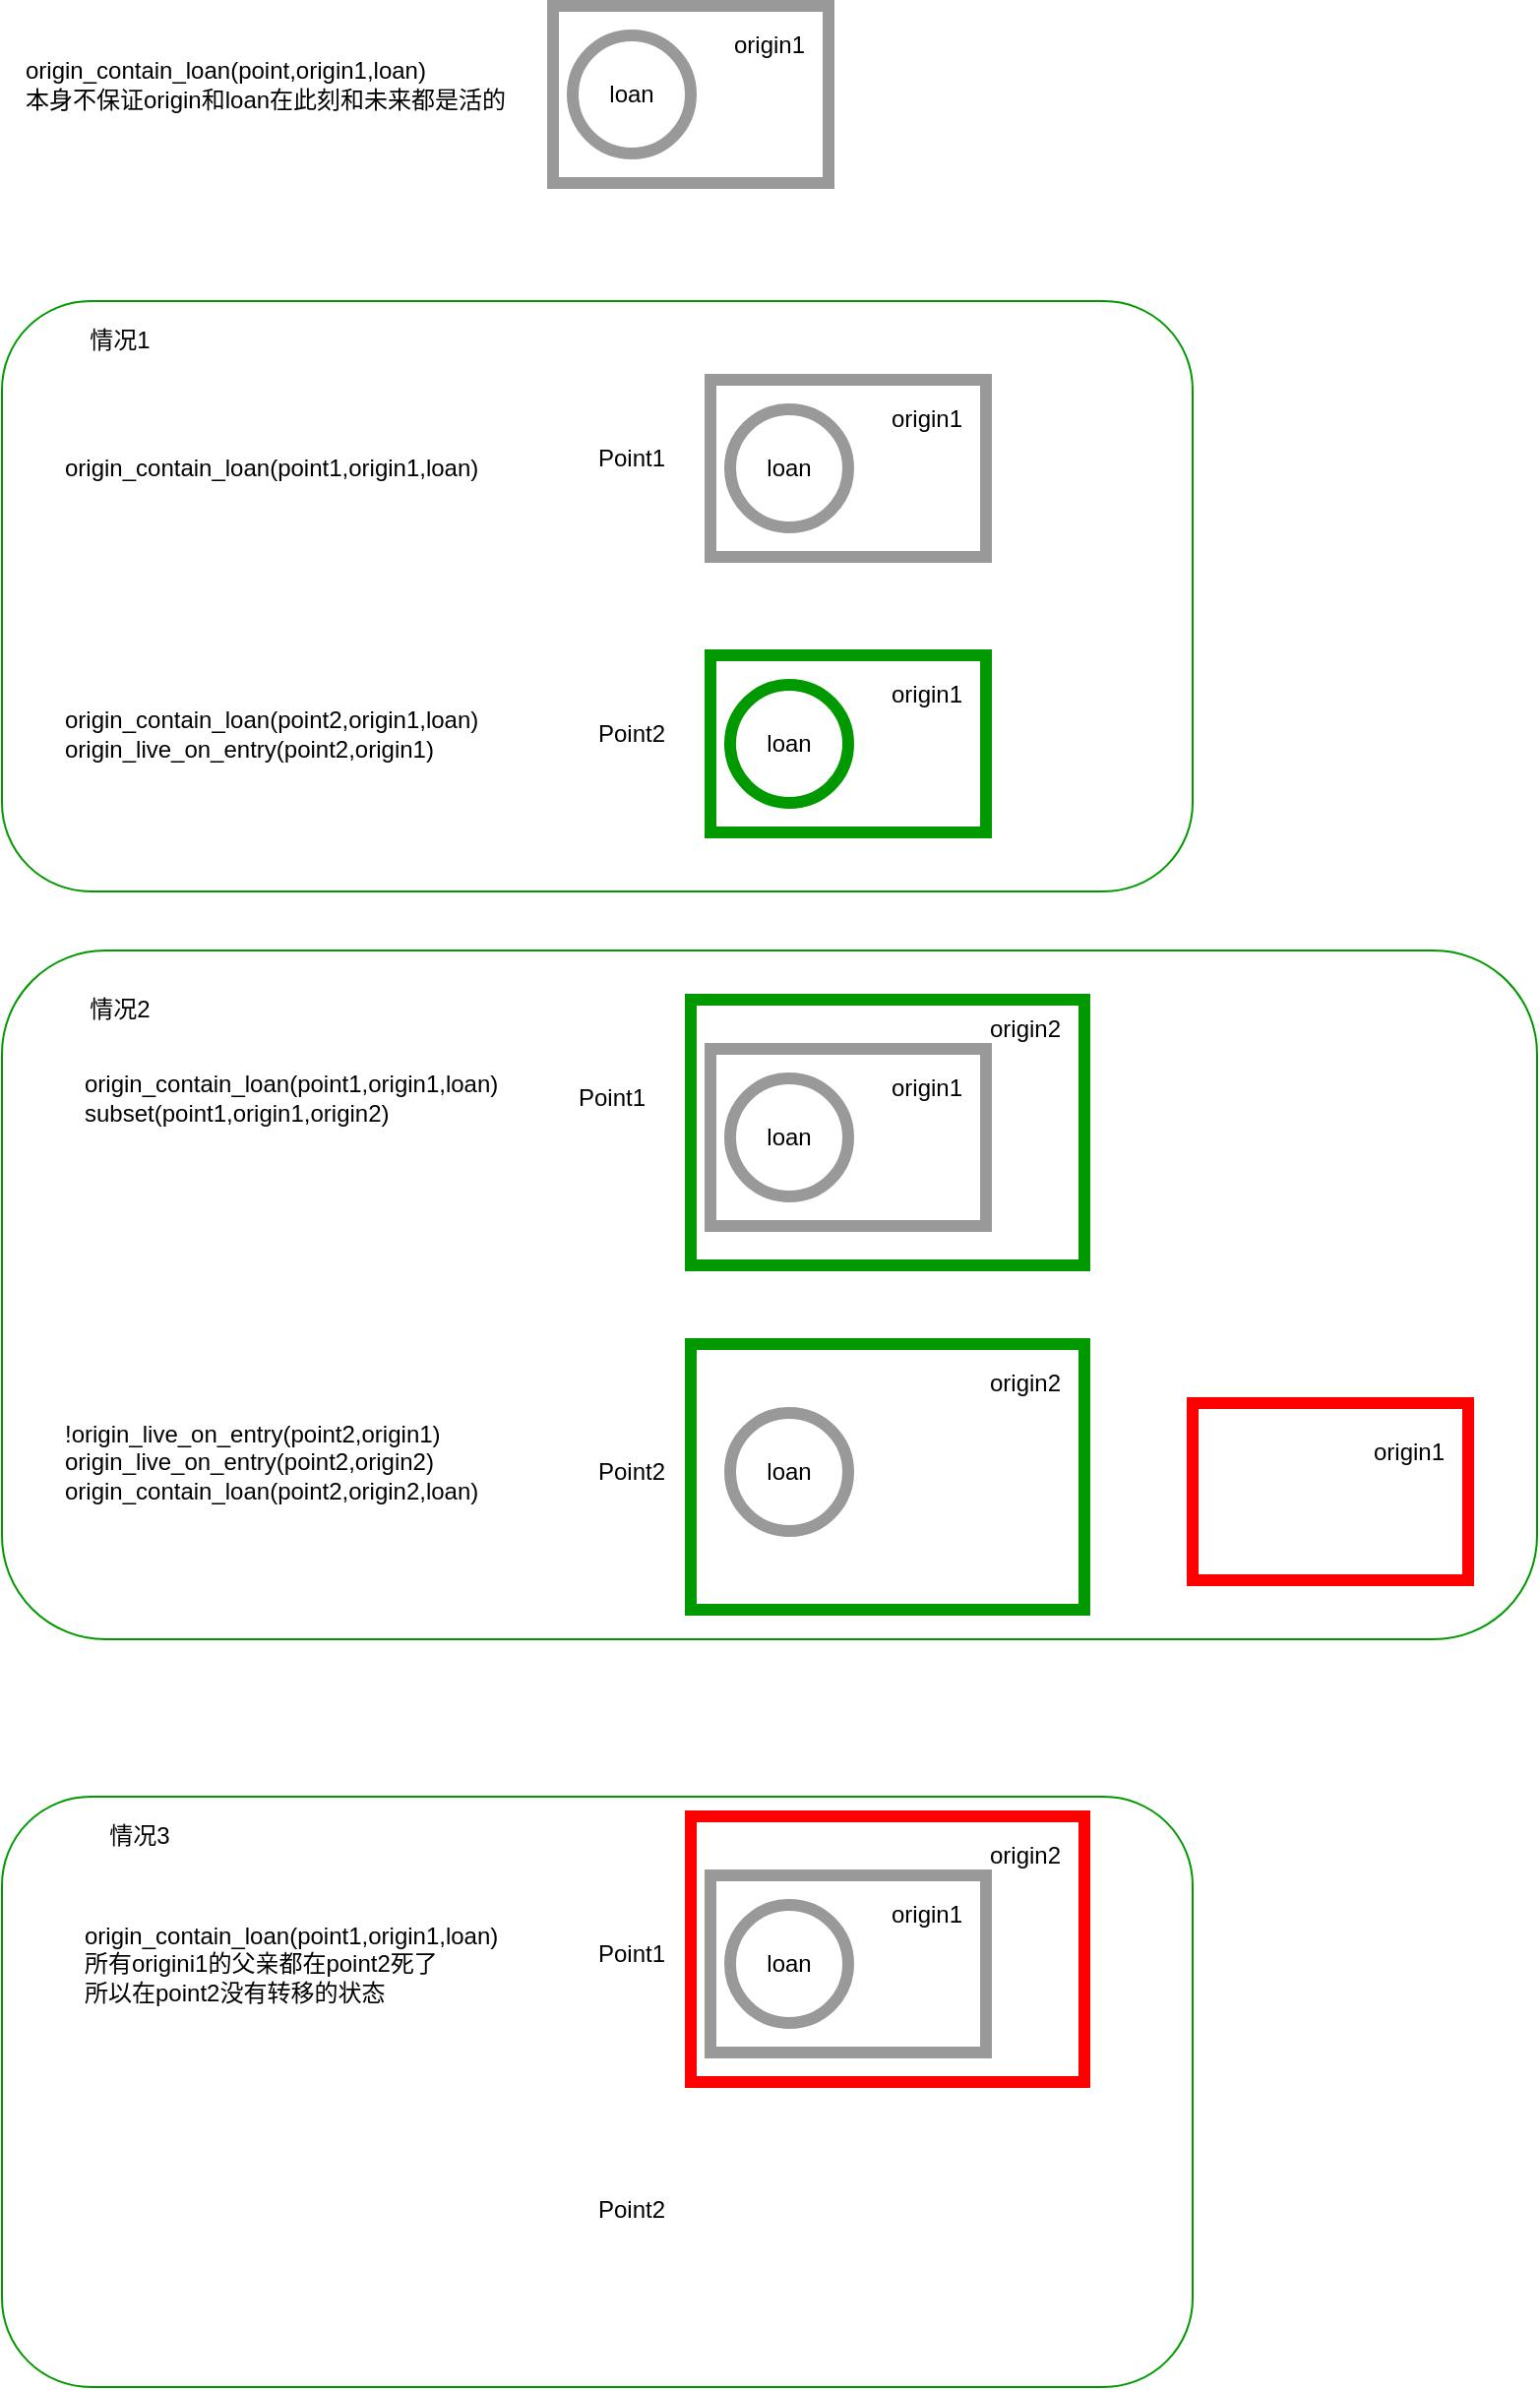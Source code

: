 <mxfile version="15.1.3" type="device"><diagram id="uCggr2o1H-P9lI2ELsoq" name="Page-1"><mxGraphModel dx="1185" dy="688" grid="1" gridSize="10" guides="1" tooltips="1" connect="1" arrows="1" fold="1" page="1" pageScale="1" pageWidth="850" pageHeight="1100" math="0" shadow="0"><root><mxCell id="0"/><mxCell id="1" parent="0"/><mxCell id="wydohO-DyqNmI4SprrzC-54" value="" style="rounded=1;whiteSpace=wrap;html=1;strokeColor=#009900;align=left;" vertex="1" parent="1"><mxGeometry x="20" y="1120" width="605" height="300" as="geometry"/></mxCell><mxCell id="wydohO-DyqNmI4SprrzC-63" value="" style="rounded=0;whiteSpace=wrap;html=1;strokeWidth=6;strokeColor=#FF0000;" vertex="1" parent="1"><mxGeometry x="370" y="1130" width="200" height="135" as="geometry"/></mxCell><mxCell id="wydohO-DyqNmI4SprrzC-23" value="" style="rounded=1;whiteSpace=wrap;html=1;strokeColor=#009900;align=left;" vertex="1" parent="1"><mxGeometry x="20" y="690" width="780" height="350" as="geometry"/></mxCell><mxCell id="wydohO-DyqNmI4SprrzC-47" value="" style="rounded=0;whiteSpace=wrap;html=1;strokeWidth=6;strokeColor=#009900;" vertex="1" parent="1"><mxGeometry x="370" y="890" width="200" height="135" as="geometry"/></mxCell><mxCell id="wydohO-DyqNmI4SprrzC-21" value="" style="rounded=1;whiteSpace=wrap;html=1;strokeColor=#009900;align=left;" vertex="1" parent="1"><mxGeometry x="20" y="360" width="605" height="300" as="geometry"/></mxCell><mxCell id="wydohO-DyqNmI4SprrzC-5" value="origin_contain_loan(point,origin1,loan)&lt;br&gt;本身不保证origin和loan在此刻和未来都是活的" style="text;html=1;strokeColor=none;fillColor=none;align=left;verticalAlign=middle;whiteSpace=wrap;rounded=0;" vertex="1" parent="1"><mxGeometry x="30" y="240" width="250" height="20" as="geometry"/></mxCell><mxCell id="wydohO-DyqNmI4SprrzC-7" value="" style="rounded=0;whiteSpace=wrap;html=1;strokeWidth=6;strokeColor=#999999;" vertex="1" parent="1"><mxGeometry x="380" y="400" width="140" height="90" as="geometry"/></mxCell><mxCell id="wydohO-DyqNmI4SprrzC-8" value="" style="ellipse;whiteSpace=wrap;html=1;aspect=fixed;strokeWidth=6;strokeColor=#999999;" vertex="1" parent="1"><mxGeometry x="390" y="415" width="60" height="60" as="geometry"/></mxCell><mxCell id="wydohO-DyqNmI4SprrzC-9" value="loan" style="text;html=1;strokeColor=none;fillColor=none;align=center;verticalAlign=middle;whiteSpace=wrap;rounded=0;" vertex="1" parent="1"><mxGeometry x="400" y="435" width="40" height="20" as="geometry"/></mxCell><mxCell id="wydohO-DyqNmI4SprrzC-10" value="origin1" style="text;html=1;strokeColor=none;fillColor=none;align=center;verticalAlign=middle;whiteSpace=wrap;rounded=0;" vertex="1" parent="1"><mxGeometry x="470" y="410" width="40" height="20" as="geometry"/></mxCell><mxCell id="wydohO-DyqNmI4SprrzC-12" value="Point1" style="text;html=1;strokeColor=none;fillColor=none;align=center;verticalAlign=middle;whiteSpace=wrap;rounded=0;" vertex="1" parent="1"><mxGeometry x="320" y="430" width="40" height="20" as="geometry"/></mxCell><mxCell id="wydohO-DyqNmI4SprrzC-13" value="" style="rounded=0;whiteSpace=wrap;html=1;strokeWidth=6;strokeColor=#009900;" vertex="1" parent="1"><mxGeometry x="380" y="540" width="140" height="90" as="geometry"/></mxCell><mxCell id="wydohO-DyqNmI4SprrzC-14" value="" style="ellipse;whiteSpace=wrap;html=1;aspect=fixed;strokeWidth=6;strokeColor=#009900;" vertex="1" parent="1"><mxGeometry x="390" y="555" width="60" height="60" as="geometry"/></mxCell><mxCell id="wydohO-DyqNmI4SprrzC-15" value="loan" style="text;html=1;strokeColor=none;fillColor=none;align=center;verticalAlign=middle;whiteSpace=wrap;rounded=0;" vertex="1" parent="1"><mxGeometry x="400" y="575" width="40" height="20" as="geometry"/></mxCell><mxCell id="wydohO-DyqNmI4SprrzC-16" value="origin1" style="text;html=1;strokeColor=none;fillColor=none;align=center;verticalAlign=middle;whiteSpace=wrap;rounded=0;" vertex="1" parent="1"><mxGeometry x="470" y="550" width="40" height="20" as="geometry"/></mxCell><mxCell id="wydohO-DyqNmI4SprrzC-17" value="Point2" style="text;html=1;strokeColor=none;fillColor=none;align=center;verticalAlign=middle;whiteSpace=wrap;rounded=0;" vertex="1" parent="1"><mxGeometry x="320" y="570" width="40" height="20" as="geometry"/></mxCell><mxCell id="wydohO-DyqNmI4SprrzC-18" value="origin_contain_loan(point1,origin1,loan)&lt;br&gt;" style="text;html=1;strokeColor=none;fillColor=none;align=left;verticalAlign=middle;whiteSpace=wrap;rounded=0;" vertex="1" parent="1"><mxGeometry x="50" y="435" width="250" height="20" as="geometry"/></mxCell><mxCell id="wydohO-DyqNmI4SprrzC-19" value="origin_contain_loan(point2,origin1,loan)&lt;br&gt;origin_live_on_entry(point2,origin1)" style="text;html=1;strokeColor=none;fillColor=none;align=left;verticalAlign=middle;whiteSpace=wrap;rounded=0;" vertex="1" parent="1"><mxGeometry x="50" y="570" width="250" height="20" as="geometry"/></mxCell><mxCell id="wydohO-DyqNmI4SprrzC-22" value="情况1" style="text;html=1;strokeColor=none;fillColor=none;align=center;verticalAlign=middle;whiteSpace=wrap;rounded=0;" vertex="1" parent="1"><mxGeometry x="60" y="370" width="40" height="20" as="geometry"/></mxCell><mxCell id="wydohO-DyqNmI4SprrzC-24" value="情况2" style="text;html=1;strokeColor=none;fillColor=none;align=center;verticalAlign=middle;whiteSpace=wrap;rounded=0;" vertex="1" parent="1"><mxGeometry x="60" y="710" width="40" height="20" as="geometry"/></mxCell><mxCell id="wydohO-DyqNmI4SprrzC-25" value="" style="group" vertex="1" connectable="0" parent="1"><mxGeometry x="300" y="210" width="140" height="90" as="geometry"/></mxCell><mxCell id="wydohO-DyqNmI4SprrzC-1" value="" style="rounded=0;whiteSpace=wrap;html=1;strokeWidth=6;strokeColor=#999999;" vertex="1" parent="wydohO-DyqNmI4SprrzC-25"><mxGeometry width="140" height="90" as="geometry"/></mxCell><mxCell id="wydohO-DyqNmI4SprrzC-2" value="" style="ellipse;whiteSpace=wrap;html=1;aspect=fixed;strokeWidth=6;strokeColor=#999999;" vertex="1" parent="wydohO-DyqNmI4SprrzC-25"><mxGeometry x="10" y="15" width="60" height="60" as="geometry"/></mxCell><mxCell id="wydohO-DyqNmI4SprrzC-3" value="loan" style="text;html=1;strokeColor=none;fillColor=none;align=center;verticalAlign=middle;whiteSpace=wrap;rounded=0;" vertex="1" parent="wydohO-DyqNmI4SprrzC-25"><mxGeometry x="20" y="35" width="40" height="20" as="geometry"/></mxCell><mxCell id="wydohO-DyqNmI4SprrzC-4" value="origin1" style="text;html=1;strokeColor=none;fillColor=none;align=center;verticalAlign=middle;whiteSpace=wrap;rounded=0;" vertex="1" parent="wydohO-DyqNmI4SprrzC-25"><mxGeometry x="90" y="10" width="40" height="20" as="geometry"/></mxCell><mxCell id="wydohO-DyqNmI4SprrzC-31" value="Point1" style="text;html=1;strokeColor=none;fillColor=none;align=center;verticalAlign=middle;whiteSpace=wrap;rounded=0;" vertex="1" parent="1"><mxGeometry x="310" y="755" width="40" height="20" as="geometry"/></mxCell><mxCell id="wydohO-DyqNmI4SprrzC-32" value="Point2" style="text;html=1;strokeColor=none;fillColor=none;align=center;verticalAlign=middle;whiteSpace=wrap;rounded=0;" vertex="1" parent="1"><mxGeometry x="320" y="945" width="40" height="20" as="geometry"/></mxCell><mxCell id="wydohO-DyqNmI4SprrzC-34" value="" style="rounded=0;whiteSpace=wrap;html=1;strokeWidth=6;strokeColor=#FF0000;" vertex="1" parent="1"><mxGeometry x="625" y="920" width="140" height="90" as="geometry"/></mxCell><mxCell id="wydohO-DyqNmI4SprrzC-35" value="" style="ellipse;whiteSpace=wrap;html=1;aspect=fixed;strokeWidth=6;strokeColor=#999999;" vertex="1" parent="1"><mxGeometry x="390" y="925" width="60" height="60" as="geometry"/></mxCell><mxCell id="wydohO-DyqNmI4SprrzC-36" value="loan" style="text;html=1;strokeColor=none;fillColor=none;align=center;verticalAlign=middle;whiteSpace=wrap;rounded=0;" vertex="1" parent="1"><mxGeometry x="400" y="945" width="40" height="20" as="geometry"/></mxCell><mxCell id="wydohO-DyqNmI4SprrzC-37" value="origin1" style="text;html=1;strokeColor=none;fillColor=none;align=center;verticalAlign=middle;whiteSpace=wrap;rounded=0;" vertex="1" parent="1"><mxGeometry x="715" y="935" width="40" height="20" as="geometry"/></mxCell><mxCell id="wydohO-DyqNmI4SprrzC-46" value="origin2" style="text;html=1;strokeColor=none;fillColor=none;align=center;verticalAlign=middle;whiteSpace=wrap;rounded=0;" vertex="1" parent="1"><mxGeometry x="520" y="720" width="40" height="20" as="geometry"/></mxCell><mxCell id="wydohO-DyqNmI4SprrzC-38" value="" style="rounded=0;whiteSpace=wrap;html=1;strokeWidth=6;strokeColor=#009900;" vertex="1" parent="1"><mxGeometry x="370" y="715" width="200" height="135" as="geometry"/></mxCell><mxCell id="wydohO-DyqNmI4SprrzC-27" value="" style="rounded=0;whiteSpace=wrap;html=1;strokeWidth=6;strokeColor=#999999;" vertex="1" parent="1"><mxGeometry x="380" y="740" width="140" height="90" as="geometry"/></mxCell><mxCell id="wydohO-DyqNmI4SprrzC-28" value="" style="ellipse;whiteSpace=wrap;html=1;aspect=fixed;strokeWidth=6;strokeColor=#999999;" vertex="1" parent="1"><mxGeometry x="390" y="755" width="60" height="60" as="geometry"/></mxCell><mxCell id="wydohO-DyqNmI4SprrzC-29" value="loan" style="text;html=1;strokeColor=none;fillColor=none;align=center;verticalAlign=middle;whiteSpace=wrap;rounded=0;" vertex="1" parent="1"><mxGeometry x="400" y="775" width="40" height="20" as="geometry"/></mxCell><mxCell id="wydohO-DyqNmI4SprrzC-30" value="origin1" style="text;html=1;strokeColor=none;fillColor=none;align=center;verticalAlign=middle;whiteSpace=wrap;rounded=0;" vertex="1" parent="1"><mxGeometry x="470" y="750" width="40" height="20" as="geometry"/></mxCell><mxCell id="wydohO-DyqNmI4SprrzC-48" value="origin2" style="text;html=1;strokeColor=none;fillColor=none;align=center;verticalAlign=middle;whiteSpace=wrap;rounded=0;" vertex="1" parent="1"><mxGeometry x="520" y="900" width="40" height="20" as="geometry"/></mxCell><mxCell id="wydohO-DyqNmI4SprrzC-49" value="origin_contain_loan(point1,origin1,loan)&lt;br&gt;subset(point1,origin1,origin2)" style="text;html=1;strokeColor=none;fillColor=none;align=left;verticalAlign=middle;whiteSpace=wrap;rounded=0;" vertex="1" parent="1"><mxGeometry x="60" y="755" width="250" height="20" as="geometry"/></mxCell><mxCell id="wydohO-DyqNmI4SprrzC-50" value="origin2" style="text;html=1;strokeColor=none;fillColor=none;align=center;verticalAlign=middle;whiteSpace=wrap;rounded=0;" vertex="1" parent="1"><mxGeometry x="520" y="720" width="40" height="20" as="geometry"/></mxCell><mxCell id="wydohO-DyqNmI4SprrzC-51" value="!origin_live_on_entry(point2,origin1)&lt;br&gt;origin_live_on_entry(point2,origin2)&lt;br&gt;origin_contain_loan(point2,origin2,loan)" style="text;html=1;strokeColor=none;fillColor=none;align=left;verticalAlign=middle;whiteSpace=wrap;rounded=0;" vertex="1" parent="1"><mxGeometry x="50" y="925" width="250" height="50" as="geometry"/></mxCell><mxCell id="wydohO-DyqNmI4SprrzC-53" value="情况3" style="text;html=1;strokeColor=none;fillColor=none;align=center;verticalAlign=middle;whiteSpace=wrap;rounded=0;" vertex="1" parent="1"><mxGeometry x="70" y="1130" width="40" height="20" as="geometry"/></mxCell><mxCell id="wydohO-DyqNmI4SprrzC-55" value="Point1" style="text;html=1;strokeColor=none;fillColor=none;align=center;verticalAlign=middle;whiteSpace=wrap;rounded=0;" vertex="1" parent="1"><mxGeometry x="320" y="1190" width="40" height="20" as="geometry"/></mxCell><mxCell id="wydohO-DyqNmI4SprrzC-56" value="Point2" style="text;html=1;strokeColor=none;fillColor=none;align=center;verticalAlign=middle;whiteSpace=wrap;rounded=0;" vertex="1" parent="1"><mxGeometry x="320" y="1320" width="40" height="20" as="geometry"/></mxCell><mxCell id="wydohO-DyqNmI4SprrzC-57" value="" style="group" vertex="1" connectable="0" parent="1"><mxGeometry x="380" y="1160" width="140" height="90" as="geometry"/></mxCell><mxCell id="wydohO-DyqNmI4SprrzC-58" value="" style="rounded=0;whiteSpace=wrap;html=1;strokeWidth=6;strokeColor=#999999;" vertex="1" parent="wydohO-DyqNmI4SprrzC-57"><mxGeometry width="140" height="90" as="geometry"/></mxCell><mxCell id="wydohO-DyqNmI4SprrzC-59" value="" style="ellipse;whiteSpace=wrap;html=1;aspect=fixed;strokeWidth=6;strokeColor=#999999;" vertex="1" parent="wydohO-DyqNmI4SprrzC-57"><mxGeometry x="10" y="15" width="60" height="60" as="geometry"/></mxCell><mxCell id="wydohO-DyqNmI4SprrzC-60" value="loan" style="text;html=1;strokeColor=none;fillColor=none;align=center;verticalAlign=middle;whiteSpace=wrap;rounded=0;" vertex="1" parent="wydohO-DyqNmI4SprrzC-57"><mxGeometry x="20" y="35" width="40" height="20" as="geometry"/></mxCell><mxCell id="wydohO-DyqNmI4SprrzC-61" value="origin1" style="text;html=1;strokeColor=none;fillColor=none;align=center;verticalAlign=middle;whiteSpace=wrap;rounded=0;" vertex="1" parent="wydohO-DyqNmI4SprrzC-57"><mxGeometry x="90" y="10" width="40" height="20" as="geometry"/></mxCell><mxCell id="wydohO-DyqNmI4SprrzC-64" value="origin2" style="text;html=1;strokeColor=none;fillColor=none;align=center;verticalAlign=middle;whiteSpace=wrap;rounded=0;" vertex="1" parent="1"><mxGeometry x="520" y="1140" width="40" height="20" as="geometry"/></mxCell><mxCell id="wydohO-DyqNmI4SprrzC-65" value="origin_contain_loan(point1,origin1,loan)&lt;br&gt;所有origini1的父亲都在point2死了&lt;br&gt;所以在point2没有转移的状态" style="text;html=1;strokeColor=none;fillColor=none;align=left;verticalAlign=middle;whiteSpace=wrap;rounded=0;" vertex="1" parent="1"><mxGeometry x="60" y="1180" width="250" height="50" as="geometry"/></mxCell></root></mxGraphModel></diagram></mxfile>